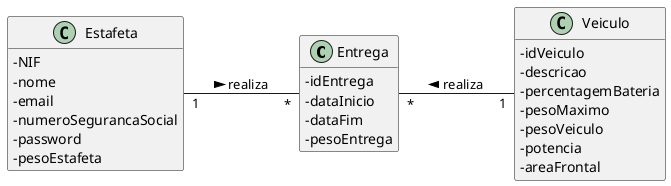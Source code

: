 @startuml
skinparam classAttributeIconSize 0
hide methods
left to right direction

class Entrega {
  -idEntrega
  -dataInicio
  -dataFim
  -pesoEntrega
}

class Estafeta {
  -NIF
  -nome
  -email
  -numeroSegurancaSocial
  -password
  -pesoEstafeta
}


class Veiculo {
  -idVeiculo
  -descricao
  -percentagemBateria
  -pesoMaximo
  -pesoVeiculo
  -potencia
  -areaFrontal
}

Estafeta "1" -- "*" Entrega: realiza >
Entrega "*" -- "1" Veiculo: realiza <

@enduml